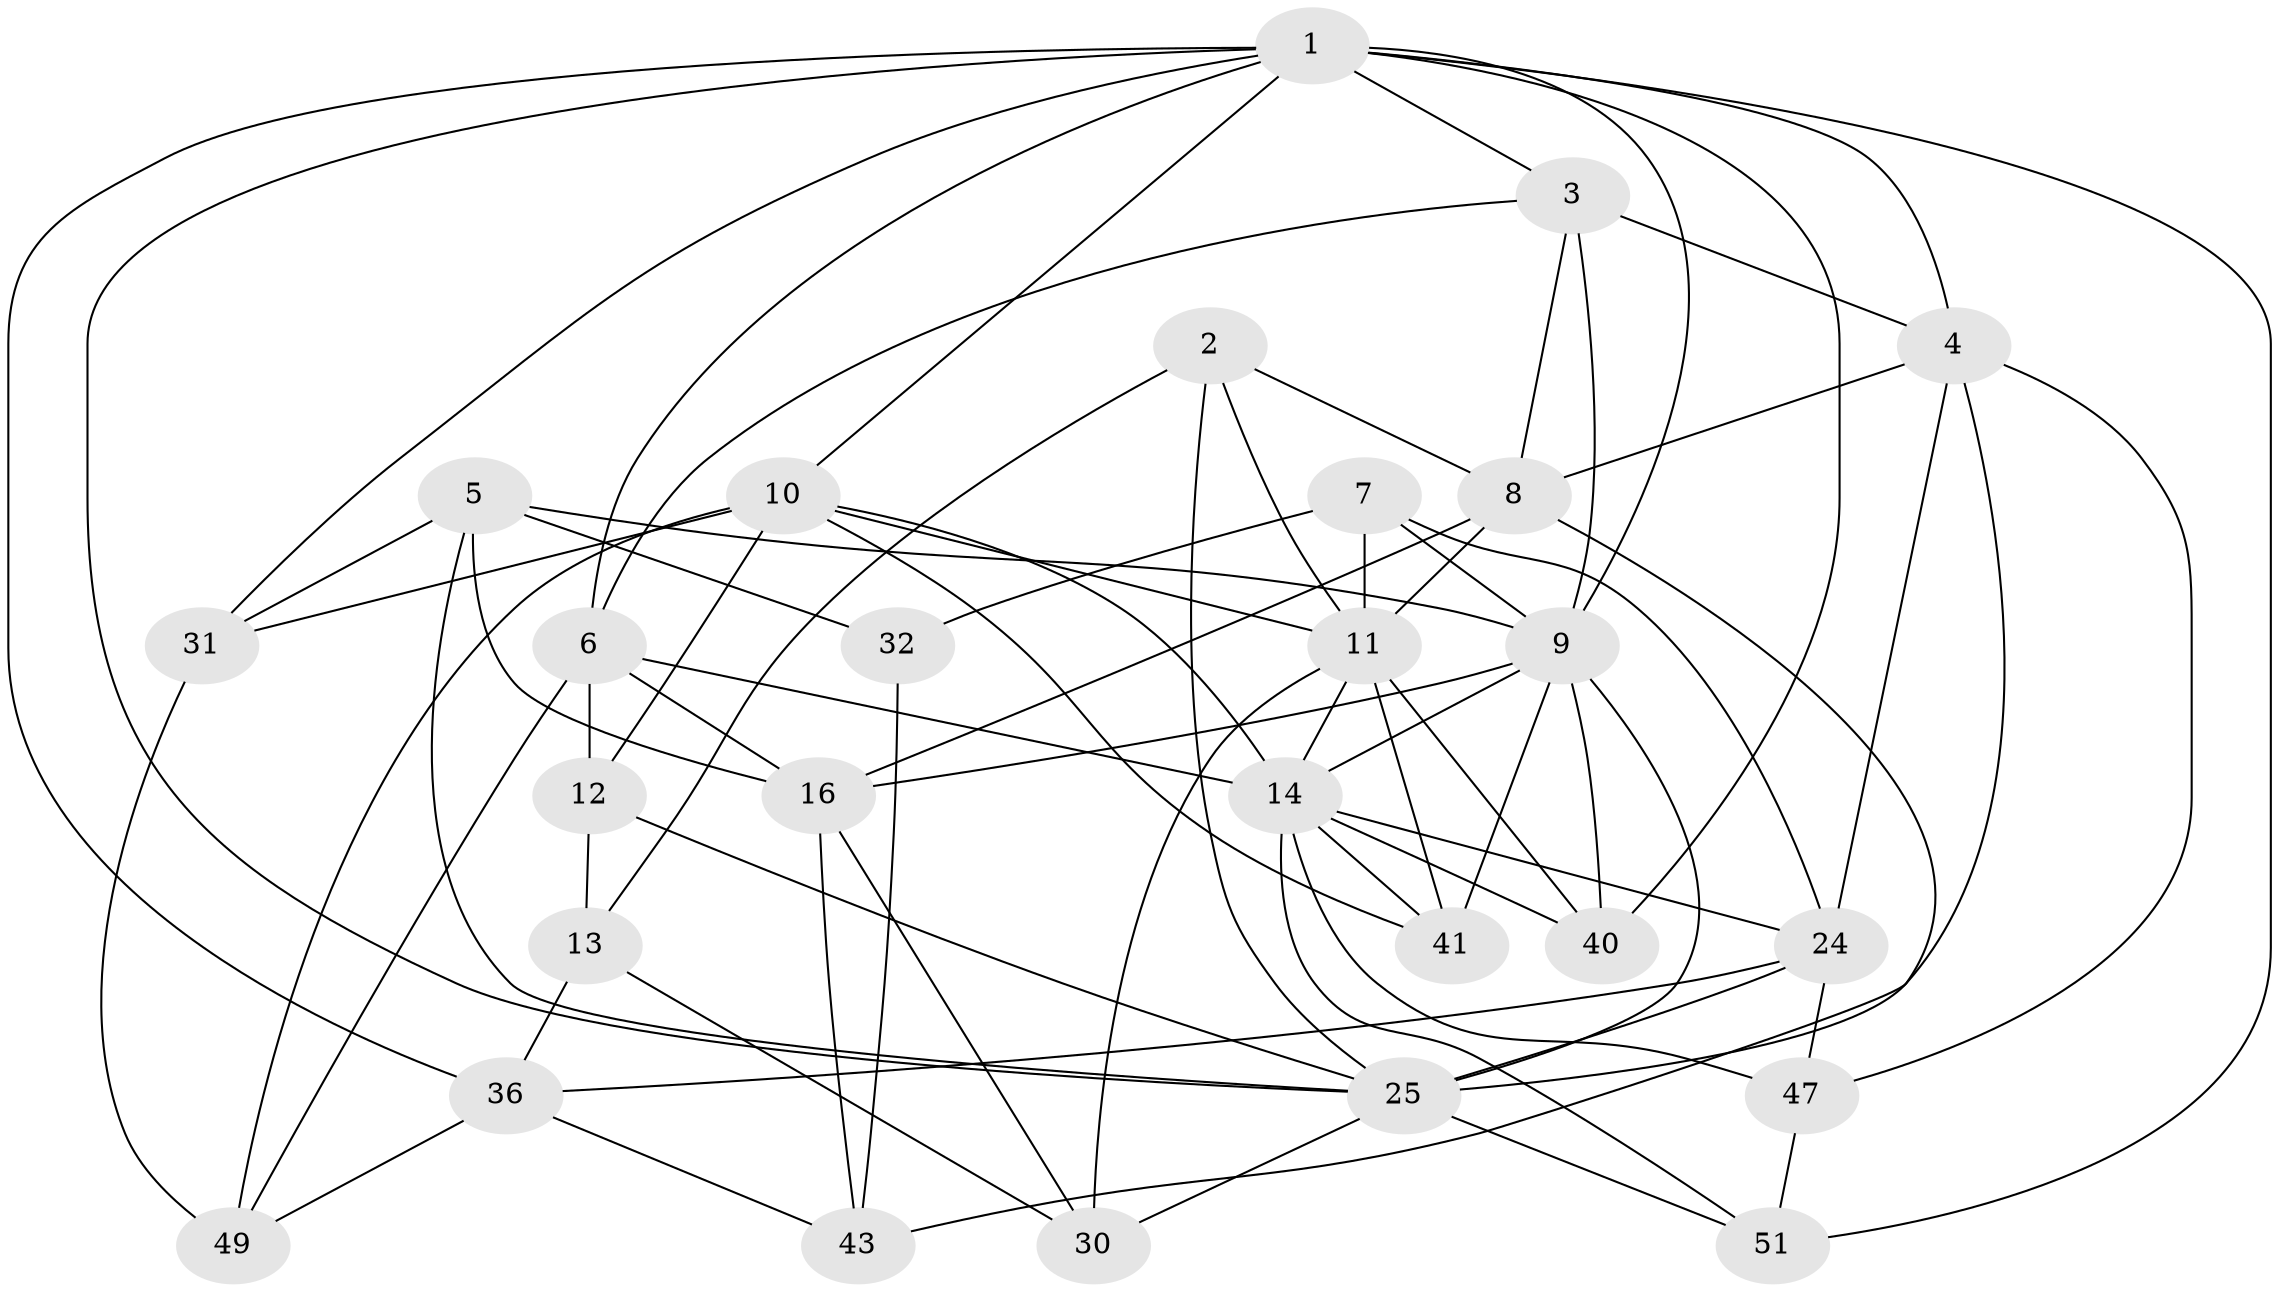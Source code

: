 // original degree distribution, {4: 1.0}
// Generated by graph-tools (version 1.1) at 2025/20/03/04/25 18:20:40]
// undirected, 27 vertices, 74 edges
graph export_dot {
graph [start="1"]
  node [color=gray90,style=filled];
  1 [super="+17+20"];
  2;
  3 [super="+27"];
  4 [super="+21+37"];
  5 [super="+52"];
  6 [super="+18+15"];
  7;
  8 [super="+35"];
  9 [super="+23"];
  10 [super="+54+45"];
  11 [super="+19"];
  12;
  13;
  14 [super="+29+26"];
  16 [super="+50"];
  24 [super="+33"];
  25 [super="+53+28"];
  30;
  31;
  32;
  36 [super="+39"];
  40;
  41;
  43;
  47;
  49;
  51;
  1 -- 40;
  1 -- 9 [weight=2];
  1 -- 36 [weight=2];
  1 -- 25;
  1 -- 3;
  1 -- 4;
  1 -- 51;
  1 -- 31;
  1 -- 10;
  1 -- 6;
  2 -- 11;
  2 -- 13;
  2 -- 8;
  2 -- 25;
  3 -- 6;
  3 -- 8;
  3 -- 4 [weight=2];
  3 -- 9;
  4 -- 24;
  4 -- 25 [weight=2];
  4 -- 47;
  4 -- 8;
  5 -- 32 [weight=2];
  5 -- 31;
  5 -- 16;
  5 -- 25;
  5 -- 9;
  6 -- 49;
  6 -- 16;
  6 -- 12;
  6 -- 14;
  7 -- 9;
  7 -- 32;
  7 -- 11;
  7 -- 24;
  8 -- 11;
  8 -- 16;
  8 -- 43;
  9 -- 14;
  9 -- 16;
  9 -- 40;
  9 -- 25;
  9 -- 41;
  10 -- 41;
  10 -- 12;
  10 -- 49;
  10 -- 11;
  10 -- 14 [weight=2];
  10 -- 31;
  11 -- 40;
  11 -- 41;
  11 -- 30;
  11 -- 14;
  12 -- 13;
  12 -- 25;
  13 -- 30;
  13 -- 36;
  14 -- 47;
  14 -- 24;
  14 -- 51;
  14 -- 40;
  14 -- 41;
  16 -- 43;
  16 -- 30;
  24 -- 47;
  24 -- 25;
  24 -- 36;
  25 -- 30;
  25 -- 51;
  31 -- 49;
  32 -- 43;
  36 -- 49;
  36 -- 43;
  47 -- 51;
}
